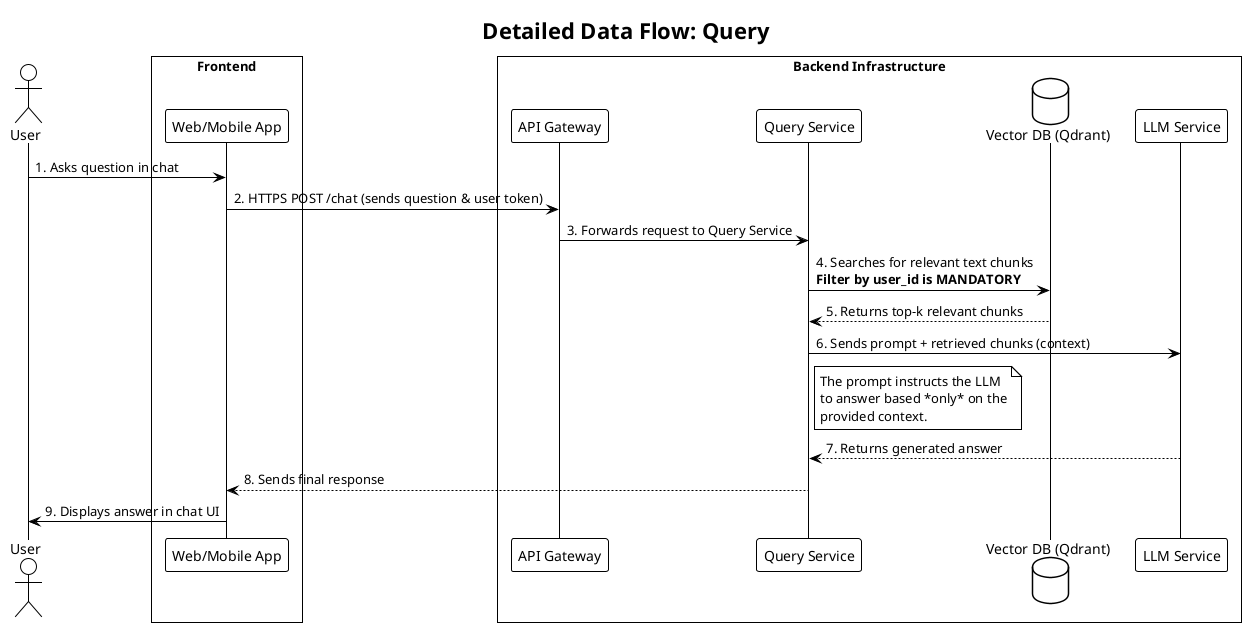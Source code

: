 @startuml
!theme plain

title Detailed Data Flow: Query

actor User

box "Frontend"
  participant "Web/Mobile App" as App
end box

box "Backend Infrastructure"
  participant "API Gateway" as APIGW
  participant "Query Service" as QS
  database "Vector DB (Qdrant)" as VDB
  participant "LLM Service" as LLM
end box


User -> App: 1. Asks question in chat
App -> APIGW: 2. HTTPS POST /chat (sends question & user token)

APIGW -> QS: 3. Forwards request to Query Service

QS -> VDB: 4. Searches for relevant text chunks\n**Filter by user_id is MANDATORY**
VDB --> QS: 5. Returns top-k relevant chunks

QS -> LLM: 6. Sends prompt + retrieved chunks (context)
note right of QS
  The prompt instructs the LLM
  to answer based *only* on the
  provided context.
end note

LLM --> QS: 7. Returns generated answer

QS --> App: 8. Sends final response
App -> User: 9. Displays answer in chat UI

@enduml 